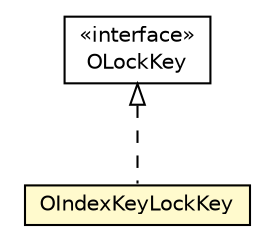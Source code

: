 #!/usr/local/bin/dot
#
# Class diagram 
# Generated by UMLGraph version R5_6-24-gf6e263 (http://www.umlgraph.org/)
#

digraph G {
	edge [fontname="Helvetica",fontsize=10,labelfontname="Helvetica",labelfontsize=10];
	node [fontname="Helvetica",fontsize=10,shape=plaintext];
	nodesep=0.25;
	ranksep=0.5;
	// com.orientechnologies.orient.server.distributed.impl.lock.OIndexKeyLockKey
	c4021280 [label=<<table title="com.orientechnologies.orient.server.distributed.impl.lock.OIndexKeyLockKey" border="0" cellborder="1" cellspacing="0" cellpadding="2" port="p" bgcolor="lemonChiffon" href="./OIndexKeyLockKey.html">
		<tr><td><table border="0" cellspacing="0" cellpadding="1">
<tr><td align="center" balign="center"> OIndexKeyLockKey </td></tr>
		</table></td></tr>
		</table>>, URL="./OIndexKeyLockKey.html", fontname="Helvetica", fontcolor="black", fontsize=10.0];
	// com.orientechnologies.orient.server.distributed.impl.lock.OLockKey
	c4021288 [label=<<table title="com.orientechnologies.orient.server.distributed.impl.lock.OLockKey" border="0" cellborder="1" cellspacing="0" cellpadding="2" port="p" href="./OLockKey.html">
		<tr><td><table border="0" cellspacing="0" cellpadding="1">
<tr><td align="center" balign="center"> &#171;interface&#187; </td></tr>
<tr><td align="center" balign="center"> OLockKey </td></tr>
		</table></td></tr>
		</table>>, URL="./OLockKey.html", fontname="Helvetica", fontcolor="black", fontsize=10.0];
	//com.orientechnologies.orient.server.distributed.impl.lock.OIndexKeyLockKey implements com.orientechnologies.orient.server.distributed.impl.lock.OLockKey
	c4021288:p -> c4021280:p [dir=back,arrowtail=empty,style=dashed];
}

